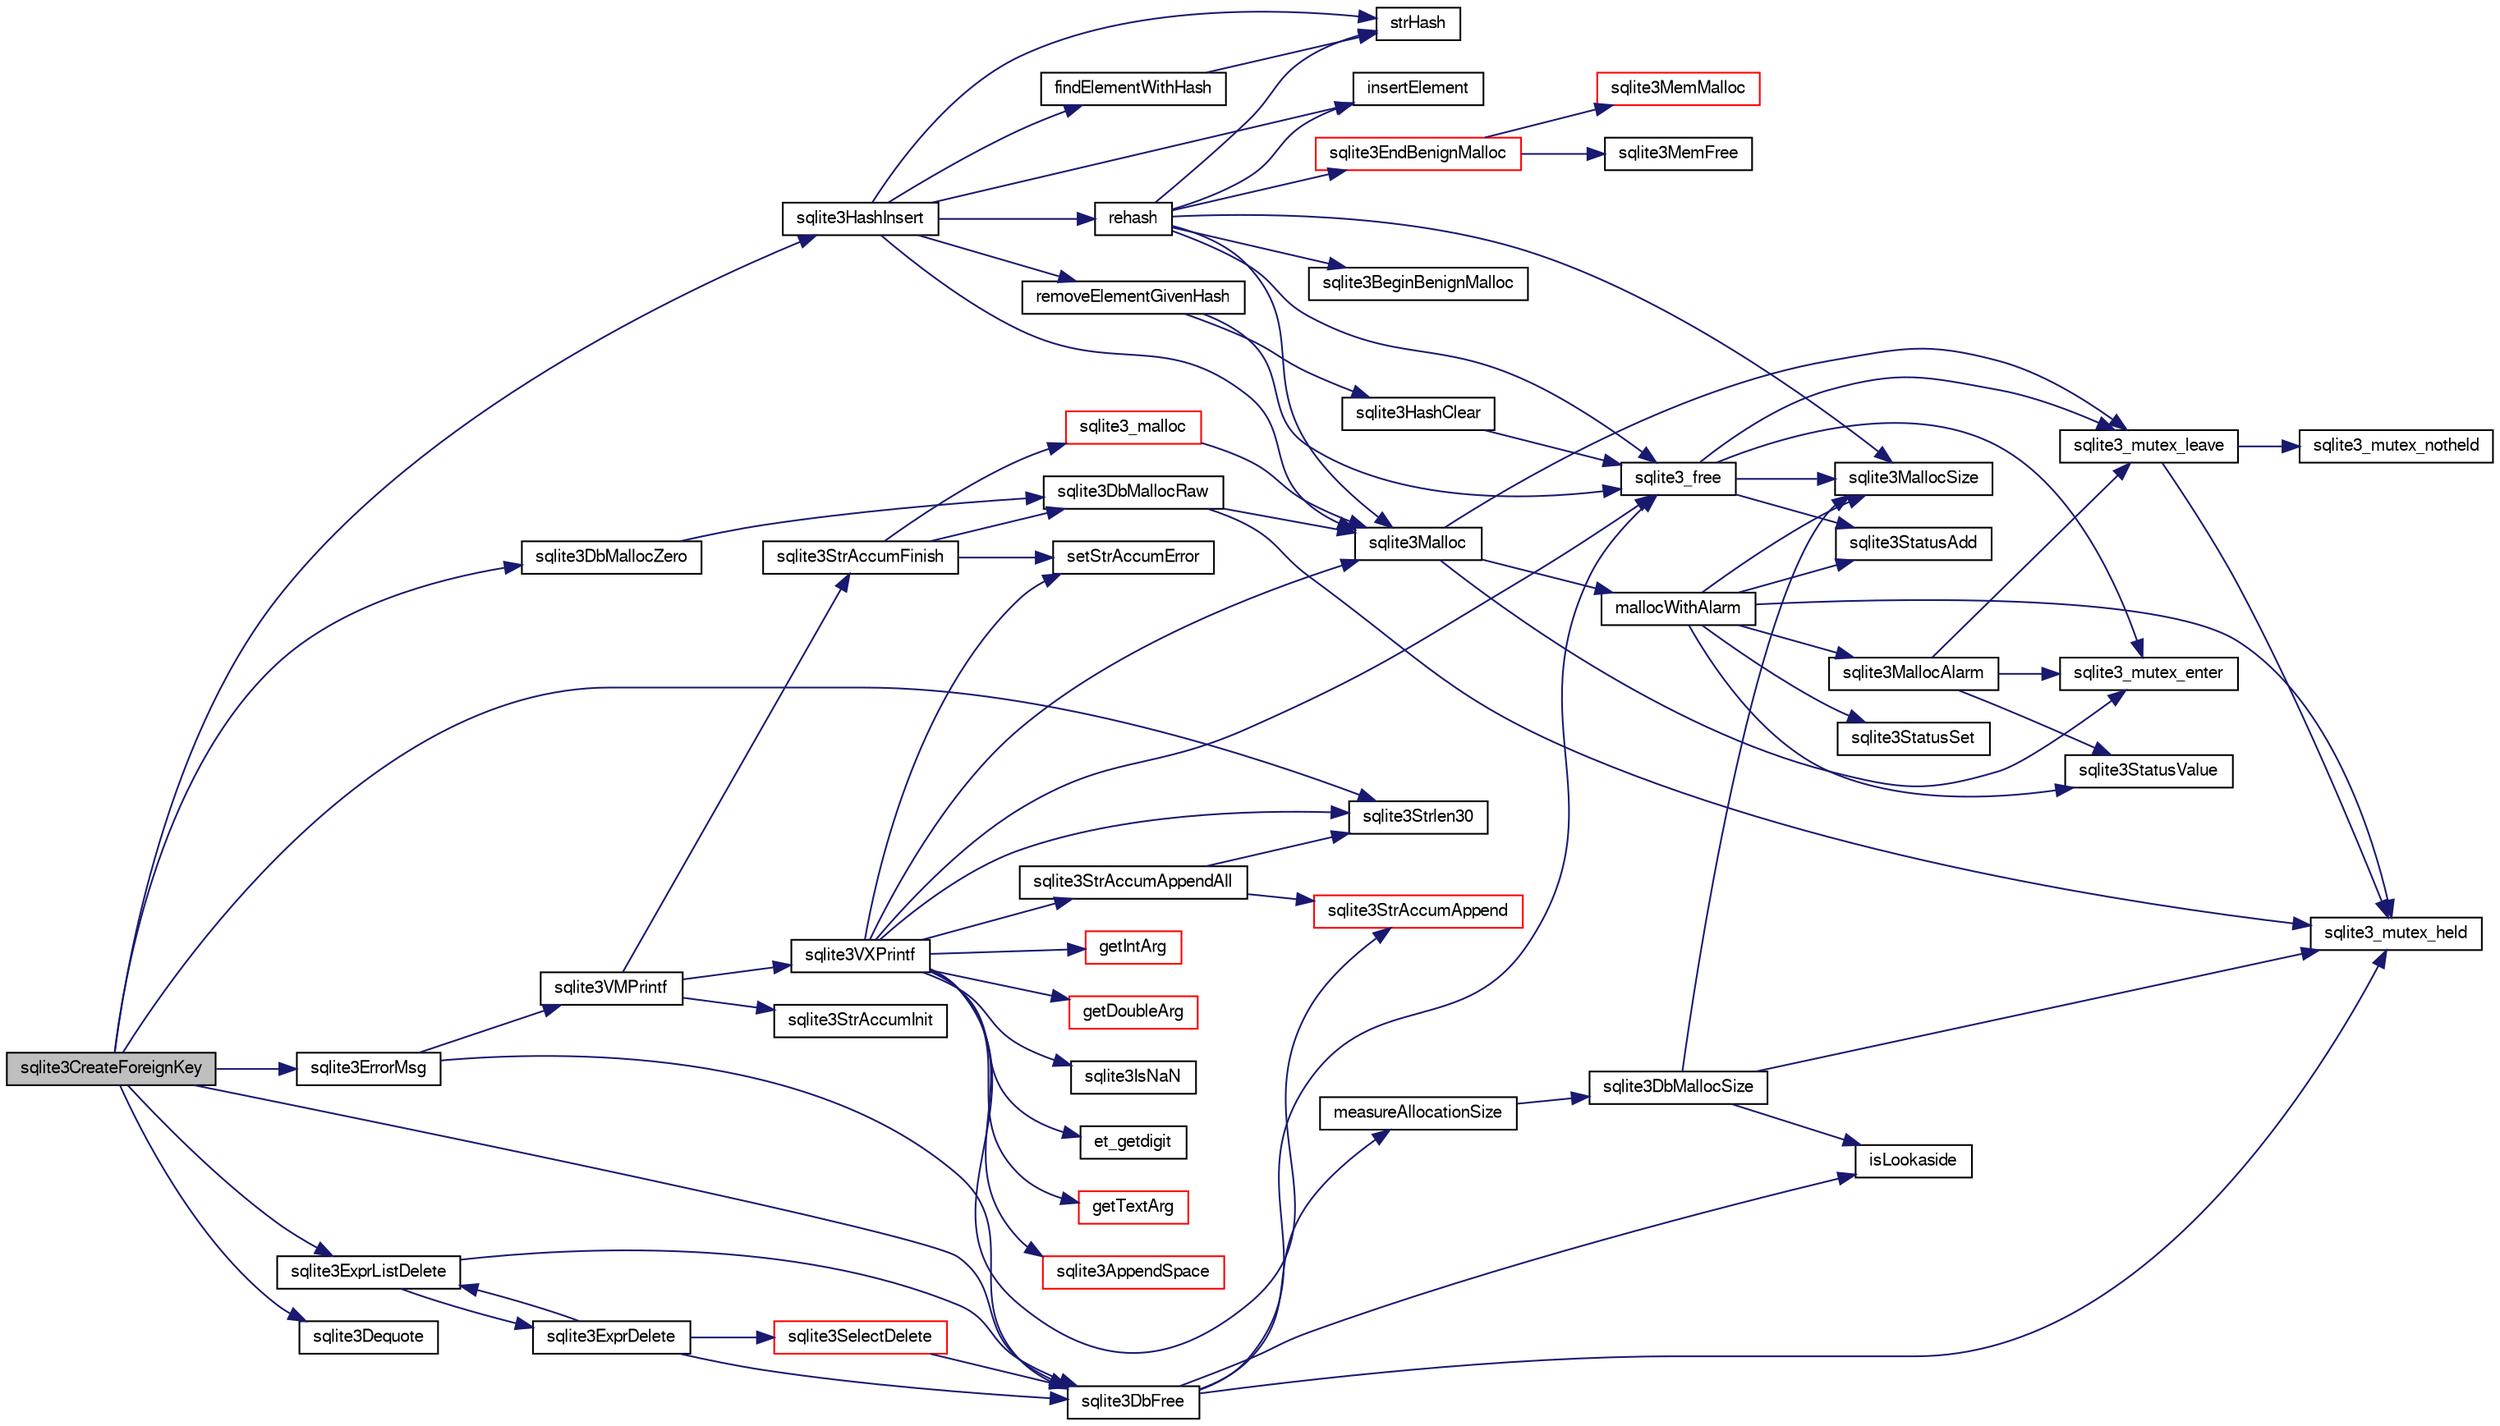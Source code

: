digraph "sqlite3CreateForeignKey"
{
  edge [fontname="FreeSans",fontsize="10",labelfontname="FreeSans",labelfontsize="10"];
  node [fontname="FreeSans",fontsize="10",shape=record];
  rankdir="LR";
  Node481634 [label="sqlite3CreateForeignKey",height=0.2,width=0.4,color="black", fillcolor="grey75", style="filled", fontcolor="black"];
  Node481634 -> Node481635 [color="midnightblue",fontsize="10",style="solid",fontname="FreeSans"];
  Node481635 [label="sqlite3ErrorMsg",height=0.2,width=0.4,color="black", fillcolor="white", style="filled",URL="$sqlite3_8c.html#aee2798e173651adae0f9c85469f3457d"];
  Node481635 -> Node481636 [color="midnightblue",fontsize="10",style="solid",fontname="FreeSans"];
  Node481636 [label="sqlite3VMPrintf",height=0.2,width=0.4,color="black", fillcolor="white", style="filled",URL="$sqlite3_8c.html#a05535d0982ef06fbc2ee8195ebbae689"];
  Node481636 -> Node481637 [color="midnightblue",fontsize="10",style="solid",fontname="FreeSans"];
  Node481637 [label="sqlite3StrAccumInit",height=0.2,width=0.4,color="black", fillcolor="white", style="filled",URL="$sqlite3_8c.html#aabf95e113b9d54d519cd15a56215f560"];
  Node481636 -> Node481638 [color="midnightblue",fontsize="10",style="solid",fontname="FreeSans"];
  Node481638 [label="sqlite3VXPrintf",height=0.2,width=0.4,color="black", fillcolor="white", style="filled",URL="$sqlite3_8c.html#a63c25806c9bd4a2b76f9a0eb232c6bde"];
  Node481638 -> Node481639 [color="midnightblue",fontsize="10",style="solid",fontname="FreeSans"];
  Node481639 [label="sqlite3StrAccumAppend",height=0.2,width=0.4,color="red", fillcolor="white", style="filled",URL="$sqlite3_8c.html#a56664fa33def33c5a5245b623441d5e0"];
  Node481638 -> Node481912 [color="midnightblue",fontsize="10",style="solid",fontname="FreeSans"];
  Node481912 [label="getIntArg",height=0.2,width=0.4,color="red", fillcolor="white", style="filled",URL="$sqlite3_8c.html#abff258963dbd9205fb299851a64c67be"];
  Node481638 -> Node481657 [color="midnightblue",fontsize="10",style="solid",fontname="FreeSans"];
  Node481657 [label="sqlite3Malloc",height=0.2,width=0.4,color="black", fillcolor="white", style="filled",URL="$sqlite3_8c.html#a361a2eaa846b1885f123abe46f5d8b2b"];
  Node481657 -> Node481651 [color="midnightblue",fontsize="10",style="solid",fontname="FreeSans"];
  Node481651 [label="sqlite3_mutex_enter",height=0.2,width=0.4,color="black", fillcolor="white", style="filled",URL="$sqlite3_8c.html#a1c12cde690bd89f104de5cbad12a6bf5"];
  Node481657 -> Node481658 [color="midnightblue",fontsize="10",style="solid",fontname="FreeSans"];
  Node481658 [label="mallocWithAlarm",height=0.2,width=0.4,color="black", fillcolor="white", style="filled",URL="$sqlite3_8c.html#ab070d5cf8e48ec8a6a43cf025d48598b"];
  Node481658 -> Node481645 [color="midnightblue",fontsize="10",style="solid",fontname="FreeSans"];
  Node481645 [label="sqlite3_mutex_held",height=0.2,width=0.4,color="black", fillcolor="white", style="filled",URL="$sqlite3_8c.html#acf77da68932b6bc163c5e68547ecc3e7"];
  Node481658 -> Node481659 [color="midnightblue",fontsize="10",style="solid",fontname="FreeSans"];
  Node481659 [label="sqlite3StatusSet",height=0.2,width=0.4,color="black", fillcolor="white", style="filled",URL="$sqlite3_8c.html#afec7586c01fcb5ea17dc9d7725a589d9"];
  Node481658 -> Node481660 [color="midnightblue",fontsize="10",style="solid",fontname="FreeSans"];
  Node481660 [label="sqlite3StatusValue",height=0.2,width=0.4,color="black", fillcolor="white", style="filled",URL="$sqlite3_8c.html#a30b8ac296c6e200c1fa57708d52c6ef6"];
  Node481658 -> Node481661 [color="midnightblue",fontsize="10",style="solid",fontname="FreeSans"];
  Node481661 [label="sqlite3MallocAlarm",height=0.2,width=0.4,color="black", fillcolor="white", style="filled",URL="$sqlite3_8c.html#ada66988e8471d1198f3219c062377508"];
  Node481661 -> Node481660 [color="midnightblue",fontsize="10",style="solid",fontname="FreeSans"];
  Node481661 -> Node481653 [color="midnightblue",fontsize="10",style="solid",fontname="FreeSans"];
  Node481653 [label="sqlite3_mutex_leave",height=0.2,width=0.4,color="black", fillcolor="white", style="filled",URL="$sqlite3_8c.html#a5838d235601dbd3c1fa993555c6bcc93"];
  Node481653 -> Node481645 [color="midnightblue",fontsize="10",style="solid",fontname="FreeSans"];
  Node481653 -> Node481654 [color="midnightblue",fontsize="10",style="solid",fontname="FreeSans"];
  Node481654 [label="sqlite3_mutex_notheld",height=0.2,width=0.4,color="black", fillcolor="white", style="filled",URL="$sqlite3_8c.html#a83967c837c1c000d3b5adcfaa688f5dc"];
  Node481661 -> Node481651 [color="midnightblue",fontsize="10",style="solid",fontname="FreeSans"];
  Node481658 -> Node481648 [color="midnightblue",fontsize="10",style="solid",fontname="FreeSans"];
  Node481648 [label="sqlite3MallocSize",height=0.2,width=0.4,color="black", fillcolor="white", style="filled",URL="$sqlite3_8c.html#acf5d2a5f35270bafb050bd2def576955"];
  Node481658 -> Node481652 [color="midnightblue",fontsize="10",style="solid",fontname="FreeSans"];
  Node481652 [label="sqlite3StatusAdd",height=0.2,width=0.4,color="black", fillcolor="white", style="filled",URL="$sqlite3_8c.html#afa029f93586aeab4cc85360905dae9cd"];
  Node481657 -> Node481653 [color="midnightblue",fontsize="10",style="solid",fontname="FreeSans"];
  Node481638 -> Node481642 [color="midnightblue",fontsize="10",style="solid",fontname="FreeSans"];
  Node481642 [label="setStrAccumError",height=0.2,width=0.4,color="black", fillcolor="white", style="filled",URL="$sqlite3_8c.html#a3dc479a1fc8ba1ab8edfe51f8a0b102c"];
  Node481638 -> Node481913 [color="midnightblue",fontsize="10",style="solid",fontname="FreeSans"];
  Node481913 [label="getDoubleArg",height=0.2,width=0.4,color="red", fillcolor="white", style="filled",URL="$sqlite3_8c.html#a1cf25120072c85bd261983b24c12c3d9"];
  Node481638 -> Node481806 [color="midnightblue",fontsize="10",style="solid",fontname="FreeSans"];
  Node481806 [label="sqlite3IsNaN",height=0.2,width=0.4,color="black", fillcolor="white", style="filled",URL="$sqlite3_8c.html#aed4d78203877c3486765ccbc7feebb50"];
  Node481638 -> Node481724 [color="midnightblue",fontsize="10",style="solid",fontname="FreeSans"];
  Node481724 [label="sqlite3Strlen30",height=0.2,width=0.4,color="black", fillcolor="white", style="filled",URL="$sqlite3_8c.html#a3dcd80ba41f1a308193dee74857b62a7"];
  Node481638 -> Node481914 [color="midnightblue",fontsize="10",style="solid",fontname="FreeSans"];
  Node481914 [label="et_getdigit",height=0.2,width=0.4,color="black", fillcolor="white", style="filled",URL="$sqlite3_8c.html#a40c5a308749ad07cc2397a53e081bff0"];
  Node481638 -> Node481915 [color="midnightblue",fontsize="10",style="solid",fontname="FreeSans"];
  Node481915 [label="getTextArg",height=0.2,width=0.4,color="red", fillcolor="white", style="filled",URL="$sqlite3_8c.html#afbb41850423ef20071cefaab0431e04d"];
  Node481638 -> Node481916 [color="midnightblue",fontsize="10",style="solid",fontname="FreeSans"];
  Node481916 [label="sqlite3StrAccumAppendAll",height=0.2,width=0.4,color="black", fillcolor="white", style="filled",URL="$sqlite3_8c.html#acaf8f3e4f99a3c3a4a77e9c987547289"];
  Node481916 -> Node481639 [color="midnightblue",fontsize="10",style="solid",fontname="FreeSans"];
  Node481916 -> Node481724 [color="midnightblue",fontsize="10",style="solid",fontname="FreeSans"];
  Node481638 -> Node481917 [color="midnightblue",fontsize="10",style="solid",fontname="FreeSans"];
  Node481917 [label="sqlite3AppendSpace",height=0.2,width=0.4,color="red", fillcolor="white", style="filled",URL="$sqlite3_8c.html#aefd38a5afc0020d4a93855c3ee7c63a8"];
  Node481638 -> Node481650 [color="midnightblue",fontsize="10",style="solid",fontname="FreeSans"];
  Node481650 [label="sqlite3_free",height=0.2,width=0.4,color="black", fillcolor="white", style="filled",URL="$sqlite3_8c.html#a6552349e36a8a691af5487999ab09519"];
  Node481650 -> Node481651 [color="midnightblue",fontsize="10",style="solid",fontname="FreeSans"];
  Node481650 -> Node481652 [color="midnightblue",fontsize="10",style="solid",fontname="FreeSans"];
  Node481650 -> Node481648 [color="midnightblue",fontsize="10",style="solid",fontname="FreeSans"];
  Node481650 -> Node481653 [color="midnightblue",fontsize="10",style="solid",fontname="FreeSans"];
  Node481636 -> Node481688 [color="midnightblue",fontsize="10",style="solid",fontname="FreeSans"];
  Node481688 [label="sqlite3StrAccumFinish",height=0.2,width=0.4,color="black", fillcolor="white", style="filled",URL="$sqlite3_8c.html#adb7f26b10ac1b847db6f000ef4c2e2ba"];
  Node481688 -> Node481656 [color="midnightblue",fontsize="10",style="solid",fontname="FreeSans"];
  Node481656 [label="sqlite3DbMallocRaw",height=0.2,width=0.4,color="black", fillcolor="white", style="filled",URL="$sqlite3_8c.html#abbe8be0cf7175e11ddc3e2218fad924e"];
  Node481656 -> Node481645 [color="midnightblue",fontsize="10",style="solid",fontname="FreeSans"];
  Node481656 -> Node481657 [color="midnightblue",fontsize="10",style="solid",fontname="FreeSans"];
  Node481688 -> Node481689 [color="midnightblue",fontsize="10",style="solid",fontname="FreeSans"];
  Node481689 [label="sqlite3_malloc",height=0.2,width=0.4,color="red", fillcolor="white", style="filled",URL="$sqlite3_8c.html#ac79dba55fc32b6a840cf5a9769bce7cd"];
  Node481689 -> Node481657 [color="midnightblue",fontsize="10",style="solid",fontname="FreeSans"];
  Node481688 -> Node481642 [color="midnightblue",fontsize="10",style="solid",fontname="FreeSans"];
  Node481635 -> Node481644 [color="midnightblue",fontsize="10",style="solid",fontname="FreeSans"];
  Node481644 [label="sqlite3DbFree",height=0.2,width=0.4,color="black", fillcolor="white", style="filled",URL="$sqlite3_8c.html#ac70ab821a6607b4a1b909582dc37a069"];
  Node481644 -> Node481645 [color="midnightblue",fontsize="10",style="solid",fontname="FreeSans"];
  Node481644 -> Node481646 [color="midnightblue",fontsize="10",style="solid",fontname="FreeSans"];
  Node481646 [label="measureAllocationSize",height=0.2,width=0.4,color="black", fillcolor="white", style="filled",URL="$sqlite3_8c.html#a45731e644a22fdb756e2b6337224217a"];
  Node481646 -> Node481647 [color="midnightblue",fontsize="10",style="solid",fontname="FreeSans"];
  Node481647 [label="sqlite3DbMallocSize",height=0.2,width=0.4,color="black", fillcolor="white", style="filled",URL="$sqlite3_8c.html#aa397e5a8a03495203a0767abf0a71f86"];
  Node481647 -> Node481648 [color="midnightblue",fontsize="10",style="solid",fontname="FreeSans"];
  Node481647 -> Node481645 [color="midnightblue",fontsize="10",style="solid",fontname="FreeSans"];
  Node481647 -> Node481649 [color="midnightblue",fontsize="10",style="solid",fontname="FreeSans"];
  Node481649 [label="isLookaside",height=0.2,width=0.4,color="black", fillcolor="white", style="filled",URL="$sqlite3_8c.html#a770fa05ff9717b75e16f4d968a77b897"];
  Node481644 -> Node481649 [color="midnightblue",fontsize="10",style="solid",fontname="FreeSans"];
  Node481644 -> Node481650 [color="midnightblue",fontsize="10",style="solid",fontname="FreeSans"];
  Node481634 -> Node481724 [color="midnightblue",fontsize="10",style="solid",fontname="FreeSans"];
  Node481634 -> Node481850 [color="midnightblue",fontsize="10",style="solid",fontname="FreeSans"];
  Node481850 [label="sqlite3DbMallocZero",height=0.2,width=0.4,color="black", fillcolor="white", style="filled",URL="$sqlite3_8c.html#a49cfebac9d6067a03442c92af73f33e4"];
  Node481850 -> Node481656 [color="midnightblue",fontsize="10",style="solid",fontname="FreeSans"];
  Node481634 -> Node481904 [color="midnightblue",fontsize="10",style="solid",fontname="FreeSans"];
  Node481904 [label="sqlite3Dequote",height=0.2,width=0.4,color="black", fillcolor="white", style="filled",URL="$sqlite3_8c.html#a7b0ccb71d60de662cbb09755454dee5d"];
  Node481634 -> Node481918 [color="midnightblue",fontsize="10",style="solid",fontname="FreeSans"];
  Node481918 [label="sqlite3HashInsert",height=0.2,width=0.4,color="black", fillcolor="white", style="filled",URL="$sqlite3_8c.html#aebbc6c13b3c139d5f3463938f441da3d"];
  Node481918 -> Node481919 [color="midnightblue",fontsize="10",style="solid",fontname="FreeSans"];
  Node481919 [label="findElementWithHash",height=0.2,width=0.4,color="black", fillcolor="white", style="filled",URL="$sqlite3_8c.html#a75c0f574fa5d51702434c6e980d57d7f"];
  Node481919 -> Node481920 [color="midnightblue",fontsize="10",style="solid",fontname="FreeSans"];
  Node481920 [label="strHash",height=0.2,width=0.4,color="black", fillcolor="white", style="filled",URL="$sqlite3_8c.html#ad7193605dadc27cf291d54e15bdd011d"];
  Node481918 -> Node481921 [color="midnightblue",fontsize="10",style="solid",fontname="FreeSans"];
  Node481921 [label="removeElementGivenHash",height=0.2,width=0.4,color="black", fillcolor="white", style="filled",URL="$sqlite3_8c.html#a97ff4ac3846af0f8caf5426adfa2808a"];
  Node481921 -> Node481650 [color="midnightblue",fontsize="10",style="solid",fontname="FreeSans"];
  Node481921 -> Node481922 [color="midnightblue",fontsize="10",style="solid",fontname="FreeSans"];
  Node481922 [label="sqlite3HashClear",height=0.2,width=0.4,color="black", fillcolor="white", style="filled",URL="$sqlite3_8c.html#acc7a2dfa6603c59af14b3792fe463c73"];
  Node481922 -> Node481650 [color="midnightblue",fontsize="10",style="solid",fontname="FreeSans"];
  Node481918 -> Node481657 [color="midnightblue",fontsize="10",style="solid",fontname="FreeSans"];
  Node481918 -> Node481923 [color="midnightblue",fontsize="10",style="solid",fontname="FreeSans"];
  Node481923 [label="rehash",height=0.2,width=0.4,color="black", fillcolor="white", style="filled",URL="$sqlite3_8c.html#a4851529638f6c7af16239ee6e2dcc628"];
  Node481923 -> Node481710 [color="midnightblue",fontsize="10",style="solid",fontname="FreeSans"];
  Node481710 [label="sqlite3BeginBenignMalloc",height=0.2,width=0.4,color="black", fillcolor="white", style="filled",URL="$sqlite3_8c.html#a3344c0e2b1b6df701a1cb326602fac14"];
  Node481923 -> Node481657 [color="midnightblue",fontsize="10",style="solid",fontname="FreeSans"];
  Node481923 -> Node481711 [color="midnightblue",fontsize="10",style="solid",fontname="FreeSans"];
  Node481711 [label="sqlite3EndBenignMalloc",height=0.2,width=0.4,color="red", fillcolor="white", style="filled",URL="$sqlite3_8c.html#a4582127cc64d483dc66c7acf9d8d8fbb"];
  Node481711 -> Node481685 [color="midnightblue",fontsize="10",style="solid",fontname="FreeSans"];
  Node481685 [label="sqlite3MemMalloc",height=0.2,width=0.4,color="red", fillcolor="white", style="filled",URL="$sqlite3_8c.html#a53157f1a669f949332f44ca9f15c0a43"];
  Node481711 -> Node481690 [color="midnightblue",fontsize="10",style="solid",fontname="FreeSans"];
  Node481690 [label="sqlite3MemFree",height=0.2,width=0.4,color="black", fillcolor="white", style="filled",URL="$sqlite3_8c.html#a4198492989c7a427e3d704c06058850a"];
  Node481923 -> Node481650 [color="midnightblue",fontsize="10",style="solid",fontname="FreeSans"];
  Node481923 -> Node481648 [color="midnightblue",fontsize="10",style="solid",fontname="FreeSans"];
  Node481923 -> Node481920 [color="midnightblue",fontsize="10",style="solid",fontname="FreeSans"];
  Node481923 -> Node481924 [color="midnightblue",fontsize="10",style="solid",fontname="FreeSans"];
  Node481924 [label="insertElement",height=0.2,width=0.4,color="black", fillcolor="white", style="filled",URL="$sqlite3_8c.html#a011f717fc5c46f03d78bf81b6714e0ee"];
  Node481918 -> Node481920 [color="midnightblue",fontsize="10",style="solid",fontname="FreeSans"];
  Node481918 -> Node481924 [color="midnightblue",fontsize="10",style="solid",fontname="FreeSans"];
  Node481634 -> Node481644 [color="midnightblue",fontsize="10",style="solid",fontname="FreeSans"];
  Node481634 -> Node481925 [color="midnightblue",fontsize="10",style="solid",fontname="FreeSans"];
  Node481925 [label="sqlite3ExprListDelete",height=0.2,width=0.4,color="black", fillcolor="white", style="filled",URL="$sqlite3_8c.html#ae9cd46eac81e86a04ed8c09b99fc3c10"];
  Node481925 -> Node481926 [color="midnightblue",fontsize="10",style="solid",fontname="FreeSans"];
  Node481926 [label="sqlite3ExprDelete",height=0.2,width=0.4,color="black", fillcolor="white", style="filled",URL="$sqlite3_8c.html#ae4e21ab5918e0428fbaa9e615dceb309"];
  Node481926 -> Node481644 [color="midnightblue",fontsize="10",style="solid",fontname="FreeSans"];
  Node481926 -> Node481927 [color="midnightblue",fontsize="10",style="solid",fontname="FreeSans"];
  Node481927 [label="sqlite3SelectDelete",height=0.2,width=0.4,color="red", fillcolor="white", style="filled",URL="$sqlite3_8c.html#a0f56959f0acac85496744f0d068854a0"];
  Node481927 -> Node481644 [color="midnightblue",fontsize="10",style="solid",fontname="FreeSans"];
  Node481926 -> Node481925 [color="midnightblue",fontsize="10",style="solid",fontname="FreeSans"];
  Node481925 -> Node481644 [color="midnightblue",fontsize="10",style="solid",fontname="FreeSans"];
}
